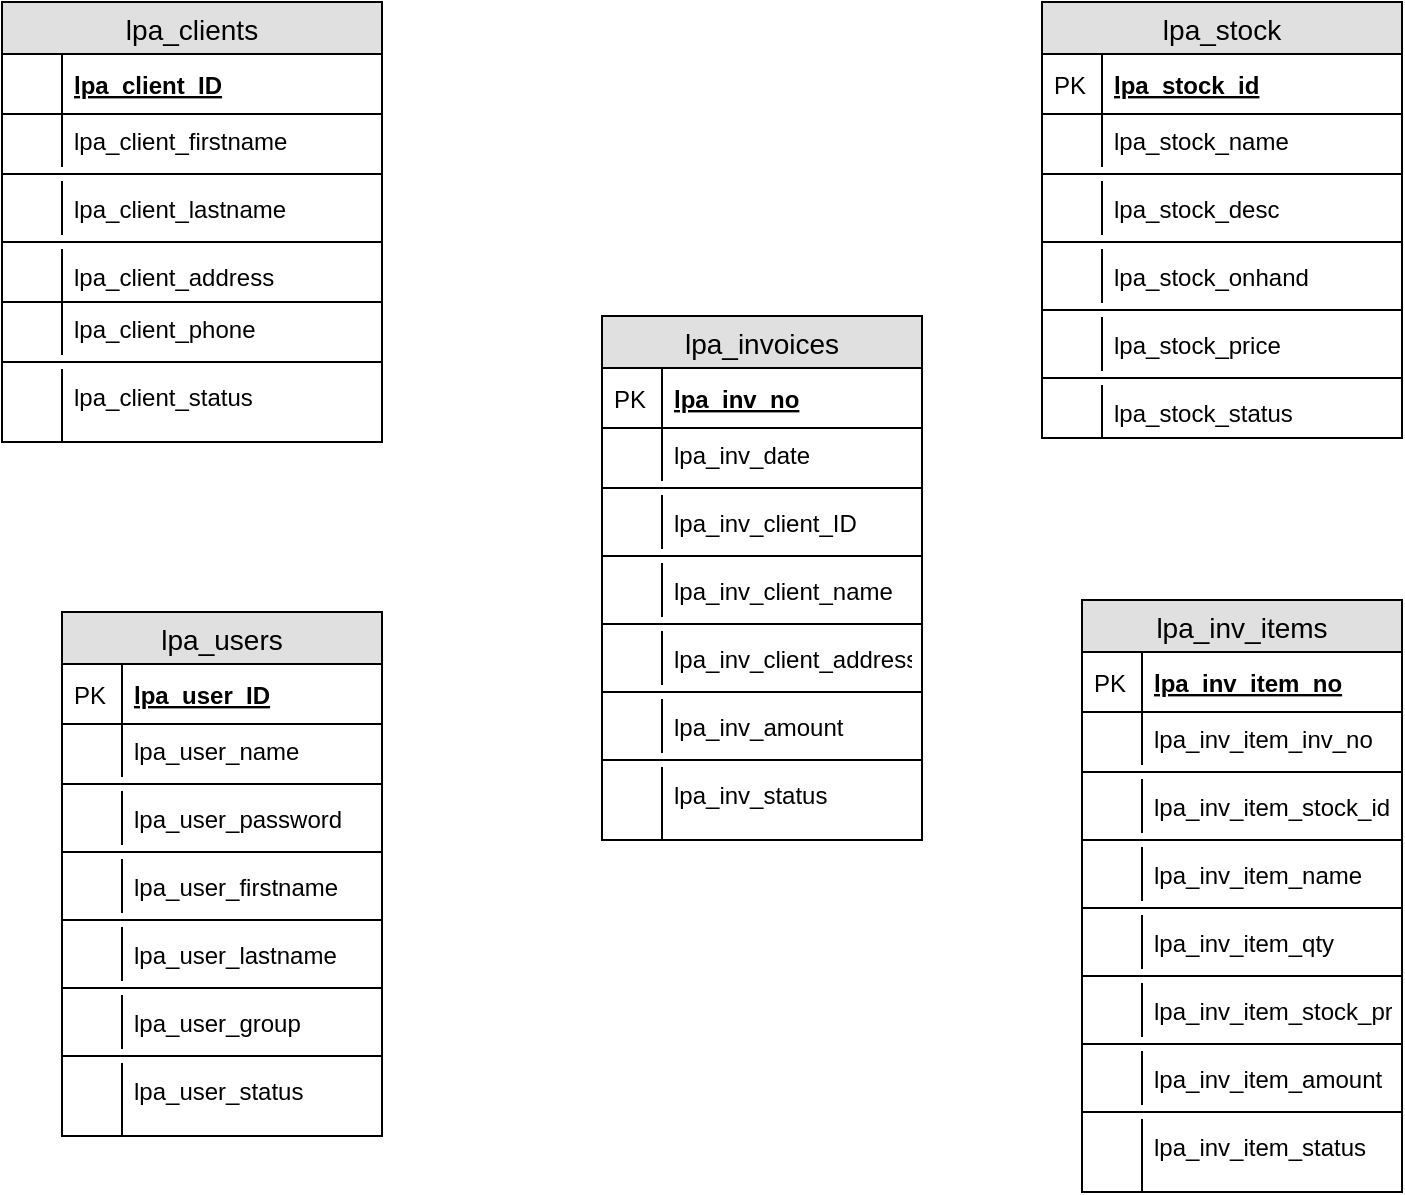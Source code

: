 <mxfile version="10.6.7" type="github"><diagram id="HCQe5w9UFrzaF_PzeGXQ" name="Page-1"><mxGraphModel dx="840" dy="1653" grid="1" gridSize="10" guides="1" tooltips="1" connect="1" arrows="1" fold="1" page="1" pageScale="1" pageWidth="827" pageHeight="1169" math="0" shadow="0"><root><mxCell id="0"/><mxCell id="1" parent="0"/><mxCell id="9wmuPzDRgHvyp8iDsBm9-1" value="lpa_clients" style="swimlane;fontStyle=0;childLayout=stackLayout;horizontal=1;startSize=26;fillColor=#e0e0e0;horizontalStack=0;resizeParent=1;resizeParentMax=0;resizeLast=0;collapsible=1;marginBottom=0;swimlaneFillColor=#ffffff;align=center;fontSize=14;" parent="1" vertex="1"><mxGeometry x="10" y="-53" width="190" height="220" as="geometry"/></mxCell><mxCell id="9wmuPzDRgHvyp8iDsBm9-2" value="lpa_client_ID" style="shape=partialRectangle;top=0;left=0;right=0;bottom=1;align=left;verticalAlign=middle;fillColor=none;spacingLeft=34;spacingRight=4;overflow=hidden;rotatable=0;points=[[0,0.5],[1,0.5]];portConstraint=eastwest;dropTarget=0;fontStyle=5;fontSize=12;" parent="9wmuPzDRgHvyp8iDsBm9-1" vertex="1"><mxGeometry y="26" width="190" height="30" as="geometry"/></mxCell><mxCell id="9wmuPzDRgHvyp8iDsBm9-3" value="" style="shape=partialRectangle;top=0;left=0;bottom=0;fillColor=none;align=left;verticalAlign=middle;spacingLeft=4;spacingRight=4;overflow=hidden;rotatable=0;points=[];portConstraint=eastwest;part=1;fontSize=12;" parent="9wmuPzDRgHvyp8iDsBm9-2" vertex="1" connectable="0"><mxGeometry width="30" height="30" as="geometry"/></mxCell><mxCell id="9wmuPzDRgHvyp8iDsBm9-4" value="lpa_client_firstname" style="shape=partialRectangle;top=0;left=0;right=0;bottom=0;align=left;verticalAlign=top;fillColor=none;spacingLeft=34;spacingRight=4;overflow=hidden;rotatable=0;points=[[0,0.5],[1,0.5]];portConstraint=eastwest;dropTarget=0;fontSize=12;" parent="9wmuPzDRgHvyp8iDsBm9-1" vertex="1"><mxGeometry y="56" width="190" height="26" as="geometry"/></mxCell><mxCell id="9wmuPzDRgHvyp8iDsBm9-5" value="" style="shape=partialRectangle;top=0;left=0;bottom=0;fillColor=none;align=left;verticalAlign=top;spacingLeft=4;spacingRight=4;overflow=hidden;rotatable=0;points=[];portConstraint=eastwest;part=1;fontSize=12;" parent="9wmuPzDRgHvyp8iDsBm9-4" vertex="1" connectable="0"><mxGeometry width="30" height="26" as="geometry"/></mxCell><mxCell id="9wmuPzDRgHvyp8iDsBm9-34" value="" style="line;strokeWidth=1;fillColor=none;align=left;verticalAlign=middle;spacingTop=-1;spacingLeft=3;spacingRight=3;rotatable=0;labelPosition=right;points=[];portConstraint=eastwest;fontSize=12;" parent="9wmuPzDRgHvyp8iDsBm9-1" vertex="1"><mxGeometry y="82" width="190" height="8" as="geometry"/></mxCell><mxCell id="9wmuPzDRgHvyp8iDsBm9-6" value="lpa_client_lastname" style="shape=partialRectangle;top=0;left=0;right=0;bottom=0;align=left;verticalAlign=top;fillColor=none;spacingLeft=34;spacingRight=4;overflow=hidden;rotatable=0;points=[[0,0.5],[1,0.5]];portConstraint=eastwest;dropTarget=0;fontSize=12;" parent="9wmuPzDRgHvyp8iDsBm9-1" vertex="1"><mxGeometry y="90" width="190" height="26" as="geometry"/></mxCell><mxCell id="9wmuPzDRgHvyp8iDsBm9-7" value="" style="shape=partialRectangle;top=0;left=0;bottom=0;fillColor=none;align=left;verticalAlign=top;spacingLeft=4;spacingRight=4;overflow=hidden;rotatable=0;points=[];portConstraint=eastwest;part=1;fontSize=12;" parent="9wmuPzDRgHvyp8iDsBm9-6" vertex="1" connectable="0"><mxGeometry width="30" height="26" as="geometry"/></mxCell><mxCell id="9wmuPzDRgHvyp8iDsBm9-32" value="" style="line;strokeWidth=1;fillColor=none;align=left;verticalAlign=middle;spacingTop=-1;spacingLeft=3;spacingRight=3;rotatable=0;labelPosition=right;points=[];portConstraint=eastwest;fontSize=12;" parent="9wmuPzDRgHvyp8iDsBm9-1" vertex="1"><mxGeometry y="116" width="190" height="8" as="geometry"/></mxCell><mxCell id="9wmuPzDRgHvyp8iDsBm9-30" value="lpa_client_address" style="shape=partialRectangle;top=0;left=0;right=0;bottom=1;align=left;verticalAlign=top;fillColor=none;spacingLeft=34;spacingRight=4;overflow=hidden;rotatable=0;points=[[0,0.5],[1,0.5]];portConstraint=eastwest;dropTarget=0;fontSize=12;" parent="9wmuPzDRgHvyp8iDsBm9-1" vertex="1"><mxGeometry y="124" width="190" height="26" as="geometry"/></mxCell><mxCell id="9wmuPzDRgHvyp8iDsBm9-31" value="" style="shape=partialRectangle;top=0;left=0;bottom=0;fillColor=none;align=left;verticalAlign=top;spacingLeft=4;spacingRight=4;overflow=hidden;rotatable=0;points=[];portConstraint=eastwest;part=1;fontSize=12;" parent="9wmuPzDRgHvyp8iDsBm9-30" vertex="1" connectable="0"><mxGeometry width="30" height="26" as="geometry"/></mxCell><mxCell id="9wmuPzDRgHvyp8iDsBm9-8" value="lpa_client_phone" style="shape=partialRectangle;top=0;left=0;right=0;bottom=0;align=left;verticalAlign=top;fillColor=none;spacingLeft=34;spacingRight=4;overflow=hidden;rotatable=0;points=[[0,0.5],[1,0.5]];portConstraint=eastwest;dropTarget=0;fontSize=12;" parent="9wmuPzDRgHvyp8iDsBm9-1" vertex="1"><mxGeometry y="150" width="190" height="26" as="geometry"/></mxCell><mxCell id="9wmuPzDRgHvyp8iDsBm9-9" value="" style="shape=partialRectangle;top=0;left=0;bottom=0;fillColor=none;align=left;verticalAlign=top;spacingLeft=4;spacingRight=4;overflow=hidden;rotatable=0;points=[];portConstraint=eastwest;part=1;fontSize=12;" parent="9wmuPzDRgHvyp8iDsBm9-8" vertex="1" connectable="0"><mxGeometry width="30" height="26" as="geometry"/></mxCell><mxCell id="9wmuPzDRgHvyp8iDsBm9-78" value="" style="line;strokeWidth=1;fillColor=none;align=left;verticalAlign=middle;spacingTop=-1;spacingLeft=3;spacingRight=3;rotatable=0;labelPosition=right;points=[];portConstraint=eastwest;fontSize=12;" parent="9wmuPzDRgHvyp8iDsBm9-1" vertex="1"><mxGeometry y="176" width="190" height="8" as="geometry"/></mxCell><mxCell id="9wmuPzDRgHvyp8iDsBm9-76" value="lpa_client_status" style="shape=partialRectangle;top=0;left=0;right=0;bottom=0;align=left;verticalAlign=top;fillColor=none;spacingLeft=34;spacingRight=4;overflow=hidden;rotatable=0;points=[[0,0.5],[1,0.5]];portConstraint=eastwest;dropTarget=0;fontSize=12;" parent="9wmuPzDRgHvyp8iDsBm9-1" vertex="1"><mxGeometry y="184" width="190" height="26" as="geometry"/></mxCell><mxCell id="9wmuPzDRgHvyp8iDsBm9-77" value="" style="shape=partialRectangle;top=0;left=0;bottom=0;fillColor=none;align=left;verticalAlign=top;spacingLeft=4;spacingRight=4;overflow=hidden;rotatable=0;points=[];portConstraint=eastwest;part=1;fontSize=12;" parent="9wmuPzDRgHvyp8iDsBm9-76" vertex="1" connectable="0"><mxGeometry width="30" height="26" as="geometry"/></mxCell><mxCell id="9wmuPzDRgHvyp8iDsBm9-10" value="" style="shape=partialRectangle;top=0;left=0;right=0;bottom=0;align=left;verticalAlign=top;fillColor=none;spacingLeft=34;spacingRight=4;overflow=hidden;rotatable=0;points=[[0,0.5],[1,0.5]];portConstraint=eastwest;dropTarget=0;fontSize=12;" parent="9wmuPzDRgHvyp8iDsBm9-1" vertex="1"><mxGeometry y="210" width="190" height="10" as="geometry"/></mxCell><mxCell id="9wmuPzDRgHvyp8iDsBm9-11" value="" style="shape=partialRectangle;top=0;left=0;bottom=0;fillColor=none;align=left;verticalAlign=top;spacingLeft=4;spacingRight=4;overflow=hidden;rotatable=0;points=[];portConstraint=eastwest;part=1;fontSize=12;" parent="9wmuPzDRgHvyp8iDsBm9-10" vertex="1" connectable="0"><mxGeometry width="30" height="10" as="geometry"/></mxCell><mxCell id="9wmuPzDRgHvyp8iDsBm9-54" value="lpa_stock" style="swimlane;fontStyle=0;childLayout=stackLayout;horizontal=1;startSize=26;fillColor=#e0e0e0;horizontalStack=0;resizeParent=1;resizeParentMax=0;resizeLast=0;collapsible=1;marginBottom=0;swimlaneFillColor=#ffffff;align=center;fontSize=14;" parent="1" vertex="1"><mxGeometry x="530" y="-53" width="180" height="218" as="geometry"/></mxCell><mxCell id="9wmuPzDRgHvyp8iDsBm9-55" value="lpa_stock_id" style="shape=partialRectangle;top=0;left=0;right=0;bottom=1;align=left;verticalAlign=middle;fillColor=none;spacingLeft=34;spacingRight=4;overflow=hidden;rotatable=0;points=[[0,0.5],[1,0.5]];portConstraint=eastwest;dropTarget=0;fontStyle=5;fontSize=12;" parent="9wmuPzDRgHvyp8iDsBm9-54" vertex="1"><mxGeometry y="26" width="180" height="30" as="geometry"/></mxCell><mxCell id="9wmuPzDRgHvyp8iDsBm9-56" value="PK" style="shape=partialRectangle;top=0;left=0;bottom=0;fillColor=none;align=left;verticalAlign=middle;spacingLeft=4;spacingRight=4;overflow=hidden;rotatable=0;points=[];portConstraint=eastwest;part=1;fontSize=12;" parent="9wmuPzDRgHvyp8iDsBm9-55" vertex="1" connectable="0"><mxGeometry width="30" height="30" as="geometry"/></mxCell><mxCell id="9wmuPzDRgHvyp8iDsBm9-57" value="lpa_stock_name" style="shape=partialRectangle;top=0;left=0;right=0;bottom=0;align=left;verticalAlign=top;fillColor=none;spacingLeft=34;spacingRight=4;overflow=hidden;rotatable=0;points=[[0,0.5],[1,0.5]];portConstraint=eastwest;dropTarget=0;fontSize=12;" parent="9wmuPzDRgHvyp8iDsBm9-54" vertex="1"><mxGeometry y="56" width="180" height="26" as="geometry"/></mxCell><mxCell id="9wmuPzDRgHvyp8iDsBm9-58" value="" style="shape=partialRectangle;top=0;left=0;bottom=0;fillColor=none;align=left;verticalAlign=top;spacingLeft=4;spacingRight=4;overflow=hidden;rotatable=0;points=[];portConstraint=eastwest;part=1;fontSize=12;" parent="9wmuPzDRgHvyp8iDsBm9-57" vertex="1" connectable="0"><mxGeometry width="30" height="26" as="geometry"/></mxCell><mxCell id="9wmuPzDRgHvyp8iDsBm9-90" value="" style="line;strokeWidth=1;fillColor=none;align=left;verticalAlign=middle;spacingTop=-1;spacingLeft=3;spacingRight=3;rotatable=0;labelPosition=right;points=[];portConstraint=eastwest;fontSize=12;" parent="9wmuPzDRgHvyp8iDsBm9-54" vertex="1"><mxGeometry y="82" width="180" height="8" as="geometry"/></mxCell><mxCell id="9wmuPzDRgHvyp8iDsBm9-59" value="lpa_stock_desc" style="shape=partialRectangle;top=0;left=0;right=0;bottom=0;align=left;verticalAlign=top;fillColor=none;spacingLeft=34;spacingRight=4;overflow=hidden;rotatable=0;points=[[0,0.5],[1,0.5]];portConstraint=eastwest;dropTarget=0;fontSize=12;" parent="9wmuPzDRgHvyp8iDsBm9-54" vertex="1"><mxGeometry y="90" width="180" height="26" as="geometry"/></mxCell><mxCell id="9wmuPzDRgHvyp8iDsBm9-60" value="" style="shape=partialRectangle;top=0;left=0;bottom=0;fillColor=none;align=left;verticalAlign=top;spacingLeft=4;spacingRight=4;overflow=hidden;rotatable=0;points=[];portConstraint=eastwest;part=1;fontSize=12;" parent="9wmuPzDRgHvyp8iDsBm9-59" vertex="1" connectable="0"><mxGeometry width="30" height="26" as="geometry"/></mxCell><mxCell id="9wmuPzDRgHvyp8iDsBm9-139" value="" style="line;strokeWidth=1;fillColor=none;align=left;verticalAlign=middle;spacingTop=-1;spacingLeft=3;spacingRight=3;rotatable=0;labelPosition=right;points=[];portConstraint=eastwest;fontSize=12;" parent="9wmuPzDRgHvyp8iDsBm9-54" vertex="1"><mxGeometry y="116" width="180" height="8" as="geometry"/></mxCell><mxCell id="9wmuPzDRgHvyp8iDsBm9-61" value="lpa_stock_onhand" style="shape=partialRectangle;top=0;left=0;right=0;bottom=0;align=left;verticalAlign=top;fillColor=none;spacingLeft=34;spacingRight=4;overflow=hidden;rotatable=0;points=[[0,0.5],[1,0.5]];portConstraint=eastwest;dropTarget=0;fontSize=12;" parent="9wmuPzDRgHvyp8iDsBm9-54" vertex="1"><mxGeometry y="124" width="180" height="26" as="geometry"/></mxCell><mxCell id="9wmuPzDRgHvyp8iDsBm9-62" value="" style="shape=partialRectangle;top=0;left=0;bottom=0;fillColor=none;align=left;verticalAlign=top;spacingLeft=4;spacingRight=4;overflow=hidden;rotatable=0;points=[];portConstraint=eastwest;part=1;fontSize=12;" parent="9wmuPzDRgHvyp8iDsBm9-61" vertex="1" connectable="0"><mxGeometry width="30" height="26" as="geometry"/></mxCell><mxCell id="9wmuPzDRgHvyp8iDsBm9-140" value="" style="line;strokeWidth=1;fillColor=none;align=left;verticalAlign=middle;spacingTop=-1;spacingLeft=3;spacingRight=3;rotatable=0;labelPosition=right;points=[];portConstraint=eastwest;fontSize=12;" parent="9wmuPzDRgHvyp8iDsBm9-54" vertex="1"><mxGeometry y="150" width="180" height="8" as="geometry"/></mxCell><mxCell id="9wmuPzDRgHvyp8iDsBm9-66" value="lpa_stock_price" style="shape=partialRectangle;top=0;left=0;right=0;bottom=0;align=left;verticalAlign=top;fillColor=none;spacingLeft=34;spacingRight=4;overflow=hidden;rotatable=0;points=[[0,0.5],[1,0.5]];portConstraint=eastwest;dropTarget=0;fontSize=12;" parent="9wmuPzDRgHvyp8iDsBm9-54" vertex="1"><mxGeometry y="158" width="180" height="26" as="geometry"/></mxCell><mxCell id="9wmuPzDRgHvyp8iDsBm9-67" value="" style="shape=partialRectangle;top=0;left=0;bottom=0;fillColor=none;align=left;verticalAlign=top;spacingLeft=4;spacingRight=4;overflow=hidden;rotatable=0;points=[];portConstraint=eastwest;part=1;fontSize=12;" parent="9wmuPzDRgHvyp8iDsBm9-66" vertex="1" connectable="0"><mxGeometry width="30" height="26" as="geometry"/></mxCell><mxCell id="9wmuPzDRgHvyp8iDsBm9-141" value="" style="line;strokeWidth=1;fillColor=none;align=left;verticalAlign=middle;spacingTop=-1;spacingLeft=3;spacingRight=3;rotatable=0;labelPosition=right;points=[];portConstraint=eastwest;fontSize=12;" parent="9wmuPzDRgHvyp8iDsBm9-54" vertex="1"><mxGeometry y="184" width="180" height="8" as="geometry"/></mxCell><mxCell id="9wmuPzDRgHvyp8iDsBm9-74" value="lpa_stock_status" style="shape=partialRectangle;top=0;left=0;right=0;bottom=0;align=left;verticalAlign=top;fillColor=none;spacingLeft=34;spacingRight=4;overflow=hidden;rotatable=0;points=[[0,0.5],[1,0.5]];portConstraint=eastwest;dropTarget=0;fontSize=12;" parent="9wmuPzDRgHvyp8iDsBm9-54" vertex="1"><mxGeometry y="192" width="180" height="26" as="geometry"/></mxCell><mxCell id="9wmuPzDRgHvyp8iDsBm9-75" value="" style="shape=partialRectangle;top=0;left=0;bottom=0;fillColor=none;align=left;verticalAlign=top;spacingLeft=4;spacingRight=4;overflow=hidden;rotatable=0;points=[];portConstraint=eastwest;part=1;fontSize=12;" parent="9wmuPzDRgHvyp8iDsBm9-74" vertex="1" connectable="0"><mxGeometry width="30" height="26" as="geometry"/></mxCell><mxCell id="9wmuPzDRgHvyp8iDsBm9-79" value="lpa_users" style="swimlane;fontStyle=0;childLayout=stackLayout;horizontal=1;startSize=26;fillColor=#e0e0e0;horizontalStack=0;resizeParent=1;resizeParentMax=0;resizeLast=0;collapsible=1;marginBottom=0;swimlaneFillColor=#ffffff;align=center;fontSize=14;" parent="1" vertex="1"><mxGeometry x="40" y="252" width="160" height="262" as="geometry"/></mxCell><mxCell id="9wmuPzDRgHvyp8iDsBm9-80" value="lpa_user_ID" style="shape=partialRectangle;top=0;left=0;right=0;bottom=1;align=left;verticalAlign=middle;fillColor=none;spacingLeft=34;spacingRight=4;overflow=hidden;rotatable=0;points=[[0,0.5],[1,0.5]];portConstraint=eastwest;dropTarget=0;fontStyle=5;fontSize=12;" parent="9wmuPzDRgHvyp8iDsBm9-79" vertex="1"><mxGeometry y="26" width="160" height="30" as="geometry"/></mxCell><mxCell id="9wmuPzDRgHvyp8iDsBm9-81" value="PK" style="shape=partialRectangle;top=0;left=0;bottom=0;fillColor=none;align=left;verticalAlign=middle;spacingLeft=4;spacingRight=4;overflow=hidden;rotatable=0;points=[];portConstraint=eastwest;part=1;fontSize=12;" parent="9wmuPzDRgHvyp8iDsBm9-80" vertex="1" connectable="0"><mxGeometry width="30" height="30" as="geometry"/></mxCell><mxCell id="9wmuPzDRgHvyp8iDsBm9-82" value="lpa_user_name" style="shape=partialRectangle;top=0;left=0;right=0;bottom=0;align=left;verticalAlign=top;fillColor=none;spacingLeft=34;spacingRight=4;overflow=hidden;rotatable=0;points=[[0,0.5],[1,0.5]];portConstraint=eastwest;dropTarget=0;fontSize=12;" parent="9wmuPzDRgHvyp8iDsBm9-79" vertex="1"><mxGeometry y="56" width="160" height="26" as="geometry"/></mxCell><mxCell id="9wmuPzDRgHvyp8iDsBm9-83" value="" style="shape=partialRectangle;top=0;left=0;bottom=0;fillColor=none;align=left;verticalAlign=top;spacingLeft=4;spacingRight=4;overflow=hidden;rotatable=0;points=[];portConstraint=eastwest;part=1;fontSize=12;" parent="9wmuPzDRgHvyp8iDsBm9-82" vertex="1" connectable="0"><mxGeometry width="30" height="26" as="geometry"/></mxCell><mxCell id="9wmuPzDRgHvyp8iDsBm9-142" value="" style="line;strokeWidth=1;fillColor=none;align=left;verticalAlign=middle;spacingTop=-1;spacingLeft=3;spacingRight=3;rotatable=0;labelPosition=right;points=[];portConstraint=eastwest;fontSize=12;" parent="9wmuPzDRgHvyp8iDsBm9-79" vertex="1"><mxGeometry y="82" width="160" height="8" as="geometry"/></mxCell><mxCell id="9wmuPzDRgHvyp8iDsBm9-84" value="lpa_user_password" style="shape=partialRectangle;top=0;left=0;right=0;bottom=0;align=left;verticalAlign=top;fillColor=none;spacingLeft=34;spacingRight=4;overflow=hidden;rotatable=0;points=[[0,0.5],[1,0.5]];portConstraint=eastwest;dropTarget=0;fontSize=12;" parent="9wmuPzDRgHvyp8iDsBm9-79" vertex="1"><mxGeometry y="90" width="160" height="26" as="geometry"/></mxCell><mxCell id="9wmuPzDRgHvyp8iDsBm9-85" value="" style="shape=partialRectangle;top=0;left=0;bottom=0;fillColor=none;align=left;verticalAlign=top;spacingLeft=4;spacingRight=4;overflow=hidden;rotatable=0;points=[];portConstraint=eastwest;part=1;fontSize=12;" parent="9wmuPzDRgHvyp8iDsBm9-84" vertex="1" connectable="0"><mxGeometry width="30" height="26" as="geometry"/></mxCell><mxCell id="9wmuPzDRgHvyp8iDsBm9-143" value="" style="line;strokeWidth=1;fillColor=none;align=left;verticalAlign=middle;spacingTop=-1;spacingLeft=3;spacingRight=3;rotatable=0;labelPosition=right;points=[];portConstraint=eastwest;fontSize=12;" parent="9wmuPzDRgHvyp8iDsBm9-79" vertex="1"><mxGeometry y="116" width="160" height="8" as="geometry"/></mxCell><mxCell id="9wmuPzDRgHvyp8iDsBm9-86" value="lpa_user_firstname" style="shape=partialRectangle;top=0;left=0;right=0;bottom=0;align=left;verticalAlign=top;fillColor=none;spacingLeft=34;spacingRight=4;overflow=hidden;rotatable=0;points=[[0,0.5],[1,0.5]];portConstraint=eastwest;dropTarget=0;fontSize=12;" parent="9wmuPzDRgHvyp8iDsBm9-79" vertex="1"><mxGeometry y="124" width="160" height="26" as="geometry"/></mxCell><mxCell id="9wmuPzDRgHvyp8iDsBm9-87" value="" style="shape=partialRectangle;top=0;left=0;bottom=0;fillColor=none;align=left;verticalAlign=top;spacingLeft=4;spacingRight=4;overflow=hidden;rotatable=0;points=[];portConstraint=eastwest;part=1;fontSize=12;" parent="9wmuPzDRgHvyp8iDsBm9-86" vertex="1" connectable="0"><mxGeometry width="30" height="26" as="geometry"/></mxCell><mxCell id="9wmuPzDRgHvyp8iDsBm9-144" value="" style="line;strokeWidth=1;fillColor=none;align=left;verticalAlign=middle;spacingTop=-1;spacingLeft=3;spacingRight=3;rotatable=0;labelPosition=right;points=[];portConstraint=eastwest;fontSize=12;" parent="9wmuPzDRgHvyp8iDsBm9-79" vertex="1"><mxGeometry y="150" width="160" height="8" as="geometry"/></mxCell><mxCell id="9wmuPzDRgHvyp8iDsBm9-93" value="lpa_user_lastname" style="shape=partialRectangle;top=0;left=0;right=0;bottom=0;align=left;verticalAlign=top;fillColor=none;spacingLeft=34;spacingRight=4;overflow=hidden;rotatable=0;points=[[0,0.5],[1,0.5]];portConstraint=eastwest;dropTarget=0;fontSize=12;" parent="9wmuPzDRgHvyp8iDsBm9-79" vertex="1"><mxGeometry y="158" width="160" height="26" as="geometry"/></mxCell><mxCell id="9wmuPzDRgHvyp8iDsBm9-94" value="" style="shape=partialRectangle;top=0;left=0;bottom=0;fillColor=none;align=left;verticalAlign=top;spacingLeft=4;spacingRight=4;overflow=hidden;rotatable=0;points=[];portConstraint=eastwest;part=1;fontSize=12;" parent="9wmuPzDRgHvyp8iDsBm9-93" vertex="1" connectable="0"><mxGeometry width="30" height="26" as="geometry"/></mxCell><mxCell id="9wmuPzDRgHvyp8iDsBm9-145" value="" style="line;strokeWidth=1;fillColor=none;align=left;verticalAlign=middle;spacingTop=-1;spacingLeft=3;spacingRight=3;rotatable=0;labelPosition=right;points=[];portConstraint=eastwest;fontSize=12;" parent="9wmuPzDRgHvyp8iDsBm9-79" vertex="1"><mxGeometry y="184" width="160" height="8" as="geometry"/></mxCell><mxCell id="9wmuPzDRgHvyp8iDsBm9-95" value="lpa_user_group" style="shape=partialRectangle;top=0;left=0;right=0;bottom=0;align=left;verticalAlign=top;fillColor=none;spacingLeft=34;spacingRight=4;overflow=hidden;rotatable=0;points=[[0,0.5],[1,0.5]];portConstraint=eastwest;dropTarget=0;fontSize=12;" parent="9wmuPzDRgHvyp8iDsBm9-79" vertex="1"><mxGeometry y="192" width="160" height="26" as="geometry"/></mxCell><mxCell id="9wmuPzDRgHvyp8iDsBm9-96" value="" style="shape=partialRectangle;top=0;left=0;bottom=0;fillColor=none;align=left;verticalAlign=top;spacingLeft=4;spacingRight=4;overflow=hidden;rotatable=0;points=[];portConstraint=eastwest;part=1;fontSize=12;" parent="9wmuPzDRgHvyp8iDsBm9-95" vertex="1" connectable="0"><mxGeometry width="30" height="26" as="geometry"/></mxCell><mxCell id="9wmuPzDRgHvyp8iDsBm9-146" value="" style="line;strokeWidth=1;fillColor=none;align=left;verticalAlign=middle;spacingTop=-1;spacingLeft=3;spacingRight=3;rotatable=0;labelPosition=right;points=[];portConstraint=eastwest;fontSize=12;" parent="9wmuPzDRgHvyp8iDsBm9-79" vertex="1"><mxGeometry y="218" width="160" height="8" as="geometry"/></mxCell><mxCell id="9wmuPzDRgHvyp8iDsBm9-97" value="lpa_user_status" style="shape=partialRectangle;top=0;left=0;right=0;bottom=0;align=left;verticalAlign=top;fillColor=none;spacingLeft=34;spacingRight=4;overflow=hidden;rotatable=0;points=[[0,0.5],[1,0.5]];portConstraint=eastwest;dropTarget=0;fontSize=12;" parent="9wmuPzDRgHvyp8iDsBm9-79" vertex="1"><mxGeometry y="226" width="160" height="26" as="geometry"/></mxCell><mxCell id="9wmuPzDRgHvyp8iDsBm9-98" value="" style="shape=partialRectangle;top=0;left=0;bottom=0;fillColor=none;align=left;verticalAlign=top;spacingLeft=4;spacingRight=4;overflow=hidden;rotatable=0;points=[];portConstraint=eastwest;part=1;fontSize=12;" parent="9wmuPzDRgHvyp8iDsBm9-97" vertex="1" connectable="0"><mxGeometry width="30" height="26" as="geometry"/></mxCell><mxCell id="9wmuPzDRgHvyp8iDsBm9-88" value="" style="shape=partialRectangle;top=0;left=0;right=0;bottom=0;align=left;verticalAlign=top;fillColor=none;spacingLeft=34;spacingRight=4;overflow=hidden;rotatable=0;points=[[0,0.5],[1,0.5]];portConstraint=eastwest;dropTarget=0;fontSize=12;" parent="9wmuPzDRgHvyp8iDsBm9-79" vertex="1"><mxGeometry y="252" width="160" height="10" as="geometry"/></mxCell><mxCell id="9wmuPzDRgHvyp8iDsBm9-89" value="" style="shape=partialRectangle;top=0;left=0;bottom=0;fillColor=none;align=left;verticalAlign=top;spacingLeft=4;spacingRight=4;overflow=hidden;rotatable=0;points=[];portConstraint=eastwest;part=1;fontSize=12;" parent="9wmuPzDRgHvyp8iDsBm9-88" vertex="1" connectable="0"><mxGeometry width="30" height="10" as="geometry"/></mxCell><mxCell id="9wmuPzDRgHvyp8iDsBm9-99" value="lpa_invoices" style="swimlane;fontStyle=0;childLayout=stackLayout;horizontal=1;startSize=26;fillColor=#e0e0e0;horizontalStack=0;resizeParent=1;resizeParentMax=0;resizeLast=0;collapsible=1;marginBottom=0;swimlaneFillColor=#ffffff;align=center;fontSize=14;" parent="1" vertex="1"><mxGeometry x="310" y="104" width="160" height="262" as="geometry"/></mxCell><mxCell id="9wmuPzDRgHvyp8iDsBm9-100" value="lpa_inv_no" style="shape=partialRectangle;top=0;left=0;right=0;bottom=1;align=left;verticalAlign=middle;fillColor=none;spacingLeft=34;spacingRight=4;overflow=hidden;rotatable=0;points=[[0,0.5],[1,0.5]];portConstraint=eastwest;dropTarget=0;fontStyle=5;fontSize=12;" parent="9wmuPzDRgHvyp8iDsBm9-99" vertex="1"><mxGeometry y="26" width="160" height="30" as="geometry"/></mxCell><mxCell id="9wmuPzDRgHvyp8iDsBm9-101" value="PK" style="shape=partialRectangle;top=0;left=0;bottom=0;fillColor=none;align=left;verticalAlign=middle;spacingLeft=4;spacingRight=4;overflow=hidden;rotatable=0;points=[];portConstraint=eastwest;part=1;fontSize=12;" parent="9wmuPzDRgHvyp8iDsBm9-100" vertex="1" connectable="0"><mxGeometry width="30" height="30" as="geometry"/></mxCell><mxCell id="9wmuPzDRgHvyp8iDsBm9-102" value="lpa_inv_date" style="shape=partialRectangle;top=0;left=0;right=0;bottom=0;align=left;verticalAlign=top;fillColor=none;spacingLeft=34;spacingRight=4;overflow=hidden;rotatable=0;points=[[0,0.5],[1,0.5]];portConstraint=eastwest;dropTarget=0;fontSize=12;" parent="9wmuPzDRgHvyp8iDsBm9-99" vertex="1"><mxGeometry y="56" width="160" height="26" as="geometry"/></mxCell><mxCell id="9wmuPzDRgHvyp8iDsBm9-103" value="" style="shape=partialRectangle;top=0;left=0;bottom=0;fillColor=none;align=left;verticalAlign=top;spacingLeft=4;spacingRight=4;overflow=hidden;rotatable=0;points=[];portConstraint=eastwest;part=1;fontSize=12;" parent="9wmuPzDRgHvyp8iDsBm9-102" vertex="1" connectable="0"><mxGeometry width="30" height="26" as="geometry"/></mxCell><mxCell id="9wmuPzDRgHvyp8iDsBm9-147" value="" style="line;strokeWidth=1;fillColor=none;align=left;verticalAlign=middle;spacingTop=-1;spacingLeft=3;spacingRight=3;rotatable=0;labelPosition=right;points=[];portConstraint=eastwest;fontSize=12;" parent="9wmuPzDRgHvyp8iDsBm9-99" vertex="1"><mxGeometry y="82" width="160" height="8" as="geometry"/></mxCell><mxCell id="9wmuPzDRgHvyp8iDsBm9-104" value="lpa_inv_client_ID" style="shape=partialRectangle;top=0;left=0;right=0;bottom=0;align=left;verticalAlign=top;fillColor=none;spacingLeft=34;spacingRight=4;overflow=hidden;rotatable=0;points=[[0,0.5],[1,0.5]];portConstraint=eastwest;dropTarget=0;fontSize=12;" parent="9wmuPzDRgHvyp8iDsBm9-99" vertex="1"><mxGeometry y="90" width="160" height="26" as="geometry"/></mxCell><mxCell id="9wmuPzDRgHvyp8iDsBm9-105" value="" style="shape=partialRectangle;top=0;left=0;bottom=0;fillColor=none;align=left;verticalAlign=top;spacingLeft=4;spacingRight=4;overflow=hidden;rotatable=0;points=[];portConstraint=eastwest;part=1;fontSize=12;" parent="9wmuPzDRgHvyp8iDsBm9-104" vertex="1" connectable="0"><mxGeometry width="30" height="26" as="geometry"/></mxCell><mxCell id="9wmuPzDRgHvyp8iDsBm9-148" value="" style="line;strokeWidth=1;fillColor=none;align=left;verticalAlign=middle;spacingTop=-1;spacingLeft=3;spacingRight=3;rotatable=0;labelPosition=right;points=[];portConstraint=eastwest;fontSize=12;" parent="9wmuPzDRgHvyp8iDsBm9-99" vertex="1"><mxGeometry y="116" width="160" height="8" as="geometry"/></mxCell><mxCell id="9wmuPzDRgHvyp8iDsBm9-106" value="lpa_inv_client_name" style="shape=partialRectangle;top=0;left=0;right=0;bottom=0;align=left;verticalAlign=top;fillColor=none;spacingLeft=34;spacingRight=4;overflow=hidden;rotatable=0;points=[[0,0.5],[1,0.5]];portConstraint=eastwest;dropTarget=0;fontSize=12;" parent="9wmuPzDRgHvyp8iDsBm9-99" vertex="1"><mxGeometry y="124" width="160" height="26" as="geometry"/></mxCell><mxCell id="9wmuPzDRgHvyp8iDsBm9-107" value="" style="shape=partialRectangle;top=0;left=0;bottom=0;fillColor=none;align=left;verticalAlign=top;spacingLeft=4;spacingRight=4;overflow=hidden;rotatable=0;points=[];portConstraint=eastwest;part=1;fontSize=12;" parent="9wmuPzDRgHvyp8iDsBm9-106" vertex="1" connectable="0"><mxGeometry width="30" height="26" as="geometry"/></mxCell><mxCell id="9wmuPzDRgHvyp8iDsBm9-149" value="" style="line;strokeWidth=1;fillColor=none;align=left;verticalAlign=middle;spacingTop=-1;spacingLeft=3;spacingRight=3;rotatable=0;labelPosition=right;points=[];portConstraint=eastwest;fontSize=12;" parent="9wmuPzDRgHvyp8iDsBm9-99" vertex="1"><mxGeometry y="150" width="160" height="8" as="geometry"/></mxCell><mxCell id="9wmuPzDRgHvyp8iDsBm9-110" value="lpa_inv_client_address" style="shape=partialRectangle;top=0;left=0;right=0;bottom=0;align=left;verticalAlign=top;fillColor=none;spacingLeft=34;spacingRight=4;overflow=hidden;rotatable=0;points=[[0,0.5],[1,0.5]];portConstraint=eastwest;dropTarget=0;fontSize=12;" parent="9wmuPzDRgHvyp8iDsBm9-99" vertex="1"><mxGeometry y="158" width="160" height="26" as="geometry"/></mxCell><mxCell id="9wmuPzDRgHvyp8iDsBm9-111" value="" style="shape=partialRectangle;top=0;left=0;bottom=0;fillColor=none;align=left;verticalAlign=top;spacingLeft=4;spacingRight=4;overflow=hidden;rotatable=0;points=[];portConstraint=eastwest;part=1;fontSize=12;" parent="9wmuPzDRgHvyp8iDsBm9-110" vertex="1" connectable="0"><mxGeometry width="30" height="26" as="geometry"/></mxCell><mxCell id="9wmuPzDRgHvyp8iDsBm9-150" value="" style="line;strokeWidth=1;fillColor=none;align=left;verticalAlign=middle;spacingTop=-1;spacingLeft=3;spacingRight=3;rotatable=0;labelPosition=right;points=[];portConstraint=eastwest;fontSize=12;" parent="9wmuPzDRgHvyp8iDsBm9-99" vertex="1"><mxGeometry y="184" width="160" height="8" as="geometry"/></mxCell><mxCell id="9wmuPzDRgHvyp8iDsBm9-112" value="lpa_inv_amount" style="shape=partialRectangle;top=0;left=0;right=0;bottom=0;align=left;verticalAlign=top;fillColor=none;spacingLeft=34;spacingRight=4;overflow=hidden;rotatable=0;points=[[0,0.5],[1,0.5]];portConstraint=eastwest;dropTarget=0;fontSize=12;" parent="9wmuPzDRgHvyp8iDsBm9-99" vertex="1"><mxGeometry y="192" width="160" height="26" as="geometry"/></mxCell><mxCell id="9wmuPzDRgHvyp8iDsBm9-113" value="" style="shape=partialRectangle;top=0;left=0;bottom=0;fillColor=none;align=left;verticalAlign=top;spacingLeft=4;spacingRight=4;overflow=hidden;rotatable=0;points=[];portConstraint=eastwest;part=1;fontSize=12;" parent="9wmuPzDRgHvyp8iDsBm9-112" vertex="1" connectable="0"><mxGeometry width="30" height="26" as="geometry"/></mxCell><mxCell id="9wmuPzDRgHvyp8iDsBm9-151" value="" style="line;strokeWidth=1;fillColor=none;align=left;verticalAlign=middle;spacingTop=-1;spacingLeft=3;spacingRight=3;rotatable=0;labelPosition=right;points=[];portConstraint=eastwest;fontSize=12;" parent="9wmuPzDRgHvyp8iDsBm9-99" vertex="1"><mxGeometry y="218" width="160" height="8" as="geometry"/></mxCell><mxCell id="9wmuPzDRgHvyp8iDsBm9-114" value="lpa_inv_status" style="shape=partialRectangle;top=0;left=0;right=0;bottom=0;align=left;verticalAlign=top;fillColor=none;spacingLeft=34;spacingRight=4;overflow=hidden;rotatable=0;points=[[0,0.5],[1,0.5]];portConstraint=eastwest;dropTarget=0;fontSize=12;" parent="9wmuPzDRgHvyp8iDsBm9-99" vertex="1"><mxGeometry y="226" width="160" height="26" as="geometry"/></mxCell><mxCell id="9wmuPzDRgHvyp8iDsBm9-115" value="" style="shape=partialRectangle;top=0;left=0;bottom=0;fillColor=none;align=left;verticalAlign=top;spacingLeft=4;spacingRight=4;overflow=hidden;rotatable=0;points=[];portConstraint=eastwest;part=1;fontSize=12;" parent="9wmuPzDRgHvyp8iDsBm9-114" vertex="1" connectable="0"><mxGeometry width="30" height="26" as="geometry"/></mxCell><mxCell id="9wmuPzDRgHvyp8iDsBm9-108" value="" style="shape=partialRectangle;top=0;left=0;right=0;bottom=0;align=left;verticalAlign=top;fillColor=none;spacingLeft=34;spacingRight=4;overflow=hidden;rotatable=0;points=[[0,0.5],[1,0.5]];portConstraint=eastwest;dropTarget=0;fontSize=12;" parent="9wmuPzDRgHvyp8iDsBm9-99" vertex="1"><mxGeometry y="252" width="160" height="10" as="geometry"/></mxCell><mxCell id="9wmuPzDRgHvyp8iDsBm9-109" value="" style="shape=partialRectangle;top=0;left=0;bottom=0;fillColor=none;align=left;verticalAlign=top;spacingLeft=4;spacingRight=4;overflow=hidden;rotatable=0;points=[];portConstraint=eastwest;part=1;fontSize=12;" parent="9wmuPzDRgHvyp8iDsBm9-108" vertex="1" connectable="0"><mxGeometry width="30" height="10" as="geometry"/></mxCell><mxCell id="9wmuPzDRgHvyp8iDsBm9-116" value="lpa_inv_items" style="swimlane;fontStyle=0;childLayout=stackLayout;horizontal=1;startSize=26;fillColor=#e0e0e0;horizontalStack=0;resizeParent=1;resizeParentMax=0;resizeLast=0;collapsible=1;marginBottom=0;swimlaneFillColor=#ffffff;align=center;fontSize=14;" parent="1" vertex="1"><mxGeometry x="550" y="246" width="160" height="296" as="geometry"/></mxCell><mxCell id="9wmuPzDRgHvyp8iDsBm9-117" value="lpa_inv_item_no" style="shape=partialRectangle;top=0;left=0;right=0;bottom=1;align=left;verticalAlign=middle;fillColor=none;spacingLeft=34;spacingRight=4;overflow=hidden;rotatable=0;points=[[0,0.5],[1,0.5]];portConstraint=eastwest;dropTarget=0;fontStyle=5;fontSize=12;" parent="9wmuPzDRgHvyp8iDsBm9-116" vertex="1"><mxGeometry y="26" width="160" height="30" as="geometry"/></mxCell><mxCell id="9wmuPzDRgHvyp8iDsBm9-118" value="PK" style="shape=partialRectangle;top=0;left=0;bottom=0;fillColor=none;align=left;verticalAlign=middle;spacingLeft=4;spacingRight=4;overflow=hidden;rotatable=0;points=[];portConstraint=eastwest;part=1;fontSize=12;" parent="9wmuPzDRgHvyp8iDsBm9-117" vertex="1" connectable="0"><mxGeometry width="30" height="30" as="geometry"/></mxCell><mxCell id="9wmuPzDRgHvyp8iDsBm9-119" value="lpa_inv_item_inv_no" style="shape=partialRectangle;top=0;left=0;right=0;bottom=0;align=left;verticalAlign=top;fillColor=none;spacingLeft=34;spacingRight=4;overflow=hidden;rotatable=0;points=[[0,0.5],[1,0.5]];portConstraint=eastwest;dropTarget=0;fontSize=12;" parent="9wmuPzDRgHvyp8iDsBm9-116" vertex="1"><mxGeometry y="56" width="160" height="26" as="geometry"/></mxCell><mxCell id="9wmuPzDRgHvyp8iDsBm9-120" value="" style="shape=partialRectangle;top=0;left=0;bottom=0;fillColor=none;align=left;verticalAlign=top;spacingLeft=4;spacingRight=4;overflow=hidden;rotatable=0;points=[];portConstraint=eastwest;part=1;fontSize=12;" parent="9wmuPzDRgHvyp8iDsBm9-119" vertex="1" connectable="0"><mxGeometry width="30" height="26" as="geometry"/></mxCell><mxCell id="9wmuPzDRgHvyp8iDsBm9-152" value="" style="line;strokeWidth=1;fillColor=none;align=left;verticalAlign=middle;spacingTop=-1;spacingLeft=3;spacingRight=3;rotatable=0;labelPosition=right;points=[];portConstraint=eastwest;fontSize=12;" parent="9wmuPzDRgHvyp8iDsBm9-116" vertex="1"><mxGeometry y="82" width="160" height="8" as="geometry"/></mxCell><mxCell id="9wmuPzDRgHvyp8iDsBm9-121" value="lpa_inv_item_stock_id" style="shape=partialRectangle;top=0;left=0;right=0;bottom=0;align=left;verticalAlign=top;fillColor=none;spacingLeft=34;spacingRight=4;overflow=hidden;rotatable=0;points=[[0,0.5],[1,0.5]];portConstraint=eastwest;dropTarget=0;fontSize=12;" parent="9wmuPzDRgHvyp8iDsBm9-116" vertex="1"><mxGeometry y="90" width="160" height="26" as="geometry"/></mxCell><mxCell id="9wmuPzDRgHvyp8iDsBm9-122" value="" style="shape=partialRectangle;top=0;left=0;bottom=0;fillColor=none;align=left;verticalAlign=top;spacingLeft=4;spacingRight=4;overflow=hidden;rotatable=0;points=[];portConstraint=eastwest;part=1;fontSize=12;" parent="9wmuPzDRgHvyp8iDsBm9-121" vertex="1" connectable="0"><mxGeometry width="30" height="26" as="geometry"/></mxCell><mxCell id="9wmuPzDRgHvyp8iDsBm9-153" value="" style="line;strokeWidth=1;fillColor=none;align=left;verticalAlign=middle;spacingTop=-1;spacingLeft=3;spacingRight=3;rotatable=0;labelPosition=right;points=[];portConstraint=eastwest;fontSize=12;" parent="9wmuPzDRgHvyp8iDsBm9-116" vertex="1"><mxGeometry y="116" width="160" height="8" as="geometry"/></mxCell><mxCell id="9wmuPzDRgHvyp8iDsBm9-123" value="lpa_inv_item_name" style="shape=partialRectangle;top=0;left=0;right=0;bottom=0;align=left;verticalAlign=top;fillColor=none;spacingLeft=34;spacingRight=4;overflow=hidden;rotatable=0;points=[[0,0.5],[1,0.5]];portConstraint=eastwest;dropTarget=0;fontSize=12;" parent="9wmuPzDRgHvyp8iDsBm9-116" vertex="1"><mxGeometry y="124" width="160" height="26" as="geometry"/></mxCell><mxCell id="9wmuPzDRgHvyp8iDsBm9-124" value="" style="shape=partialRectangle;top=0;left=0;bottom=0;fillColor=none;align=left;verticalAlign=top;spacingLeft=4;spacingRight=4;overflow=hidden;rotatable=0;points=[];portConstraint=eastwest;part=1;fontSize=12;" parent="9wmuPzDRgHvyp8iDsBm9-123" vertex="1" connectable="0"><mxGeometry width="30" height="26" as="geometry"/></mxCell><mxCell id="9wmuPzDRgHvyp8iDsBm9-154" value="" style="line;strokeWidth=1;fillColor=none;align=left;verticalAlign=middle;spacingTop=-1;spacingLeft=3;spacingRight=3;rotatable=0;labelPosition=right;points=[];portConstraint=eastwest;fontSize=12;" parent="9wmuPzDRgHvyp8iDsBm9-116" vertex="1"><mxGeometry y="150" width="160" height="8" as="geometry"/></mxCell><mxCell id="9wmuPzDRgHvyp8iDsBm9-127" value="lpa_inv_item_qty" style="shape=partialRectangle;top=0;left=0;right=0;bottom=0;align=left;verticalAlign=top;fillColor=none;spacingLeft=34;spacingRight=4;overflow=hidden;rotatable=0;points=[[0,0.5],[1,0.5]];portConstraint=eastwest;dropTarget=0;fontSize=12;" parent="9wmuPzDRgHvyp8iDsBm9-116" vertex="1"><mxGeometry y="158" width="160" height="26" as="geometry"/></mxCell><mxCell id="9wmuPzDRgHvyp8iDsBm9-128" value="" style="shape=partialRectangle;top=0;left=0;bottom=0;fillColor=none;align=left;verticalAlign=top;spacingLeft=4;spacingRight=4;overflow=hidden;rotatable=0;points=[];portConstraint=eastwest;part=1;fontSize=12;" parent="9wmuPzDRgHvyp8iDsBm9-127" vertex="1" connectable="0"><mxGeometry width="30" height="26" as="geometry"/></mxCell><mxCell id="9wmuPzDRgHvyp8iDsBm9-155" value="" style="line;strokeWidth=1;fillColor=none;align=left;verticalAlign=middle;spacingTop=-1;spacingLeft=3;spacingRight=3;rotatable=0;labelPosition=right;points=[];portConstraint=eastwest;fontSize=12;" parent="9wmuPzDRgHvyp8iDsBm9-116" vertex="1"><mxGeometry y="184" width="160" height="8" as="geometry"/></mxCell><mxCell id="9wmuPzDRgHvyp8iDsBm9-129" value="lpa_inv_item_stock_price" style="shape=partialRectangle;top=0;left=0;right=0;bottom=0;align=left;verticalAlign=top;fillColor=none;spacingLeft=34;spacingRight=4;overflow=hidden;rotatable=0;points=[[0,0.5],[1,0.5]];portConstraint=eastwest;dropTarget=0;fontSize=12;" parent="9wmuPzDRgHvyp8iDsBm9-116" vertex="1"><mxGeometry y="192" width="160" height="26" as="geometry"/></mxCell><mxCell id="9wmuPzDRgHvyp8iDsBm9-130" value="" style="shape=partialRectangle;top=0;left=0;bottom=0;fillColor=none;align=left;verticalAlign=top;spacingLeft=4;spacingRight=4;overflow=hidden;rotatable=0;points=[];portConstraint=eastwest;part=1;fontSize=12;" parent="9wmuPzDRgHvyp8iDsBm9-129" vertex="1" connectable="0"><mxGeometry width="30" height="26" as="geometry"/></mxCell><mxCell id="9wmuPzDRgHvyp8iDsBm9-156" value="" style="line;strokeWidth=1;fillColor=none;align=left;verticalAlign=middle;spacingTop=-1;spacingLeft=3;spacingRight=3;rotatable=0;labelPosition=right;points=[];portConstraint=eastwest;fontSize=12;" parent="9wmuPzDRgHvyp8iDsBm9-116" vertex="1"><mxGeometry y="218" width="160" height="8" as="geometry"/></mxCell><mxCell id="9wmuPzDRgHvyp8iDsBm9-131" value="lpa_inv_item_amount" style="shape=partialRectangle;top=0;left=0;right=0;bottom=0;align=left;verticalAlign=top;fillColor=none;spacingLeft=34;spacingRight=4;overflow=hidden;rotatable=0;points=[[0,0.5],[1,0.5]];portConstraint=eastwest;dropTarget=0;fontSize=12;" parent="9wmuPzDRgHvyp8iDsBm9-116" vertex="1"><mxGeometry y="226" width="160" height="26" as="geometry"/></mxCell><mxCell id="9wmuPzDRgHvyp8iDsBm9-132" value="" style="shape=partialRectangle;top=0;left=0;bottom=0;fillColor=none;align=left;verticalAlign=top;spacingLeft=4;spacingRight=4;overflow=hidden;rotatable=0;points=[];portConstraint=eastwest;part=1;fontSize=12;" parent="9wmuPzDRgHvyp8iDsBm9-131" vertex="1" connectable="0"><mxGeometry width="30" height="26" as="geometry"/></mxCell><mxCell id="9wmuPzDRgHvyp8iDsBm9-157" value="" style="line;strokeWidth=1;fillColor=none;align=left;verticalAlign=middle;spacingTop=-1;spacingLeft=3;spacingRight=3;rotatable=0;labelPosition=right;points=[];portConstraint=eastwest;fontSize=12;" parent="9wmuPzDRgHvyp8iDsBm9-116" vertex="1"><mxGeometry y="252" width="160" height="8" as="geometry"/></mxCell><mxCell id="9wmuPzDRgHvyp8iDsBm9-133" value="lpa_inv_item_status" style="shape=partialRectangle;top=0;left=0;right=0;bottom=0;align=left;verticalAlign=top;fillColor=none;spacingLeft=34;spacingRight=4;overflow=hidden;rotatable=0;points=[[0,0.5],[1,0.5]];portConstraint=eastwest;dropTarget=0;fontSize=12;" parent="9wmuPzDRgHvyp8iDsBm9-116" vertex="1"><mxGeometry y="260" width="160" height="26" as="geometry"/></mxCell><mxCell id="9wmuPzDRgHvyp8iDsBm9-134" value="" style="shape=partialRectangle;top=0;left=0;bottom=0;fillColor=none;align=left;verticalAlign=top;spacingLeft=4;spacingRight=4;overflow=hidden;rotatable=0;points=[];portConstraint=eastwest;part=1;fontSize=12;" parent="9wmuPzDRgHvyp8iDsBm9-133" vertex="1" connectable="0"><mxGeometry width="30" height="26" as="geometry"/></mxCell><mxCell id="9wmuPzDRgHvyp8iDsBm9-125" value="" style="shape=partialRectangle;top=0;left=0;right=0;bottom=0;align=left;verticalAlign=top;fillColor=none;spacingLeft=34;spacingRight=4;overflow=hidden;rotatable=0;points=[[0,0.5],[1,0.5]];portConstraint=eastwest;dropTarget=0;fontSize=12;" parent="9wmuPzDRgHvyp8iDsBm9-116" vertex="1"><mxGeometry y="286" width="160" height="10" as="geometry"/></mxCell><mxCell id="9wmuPzDRgHvyp8iDsBm9-126" value="" style="shape=partialRectangle;top=0;left=0;bottom=0;fillColor=none;align=left;verticalAlign=top;spacingLeft=4;spacingRight=4;overflow=hidden;rotatable=0;points=[];portConstraint=eastwest;part=1;fontSize=12;" parent="9wmuPzDRgHvyp8iDsBm9-125" vertex="1" connectable="0"><mxGeometry width="30" height="10" as="geometry"/></mxCell></root></mxGraphModel></diagram></mxfile>